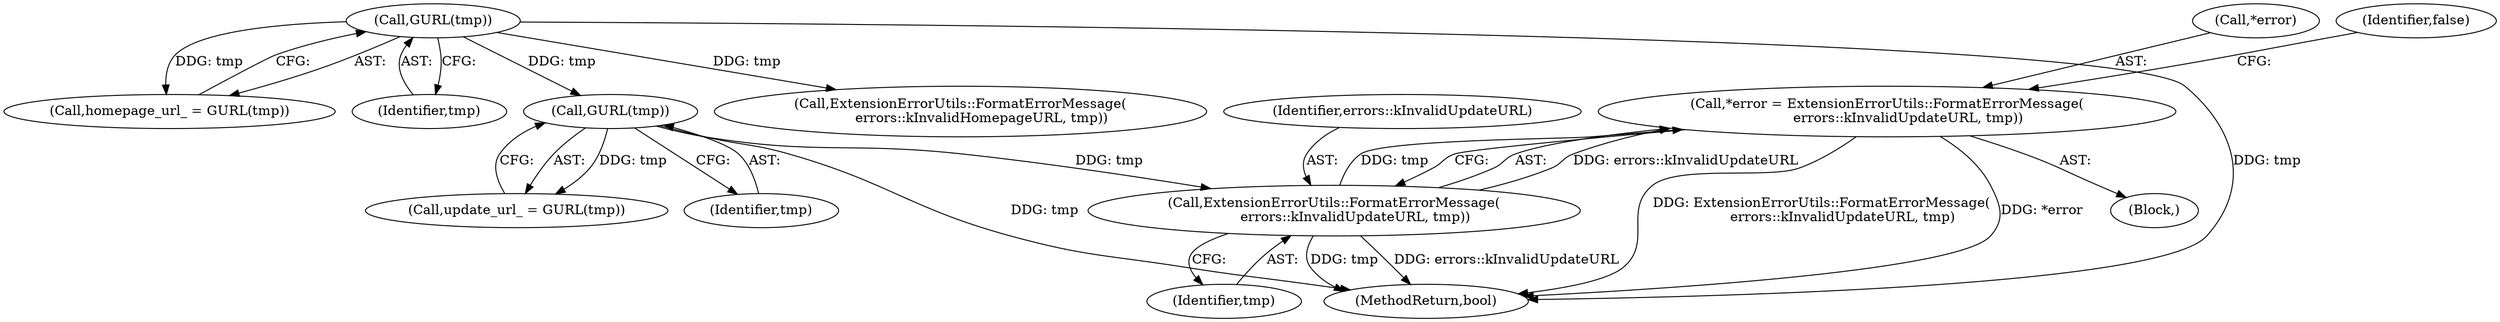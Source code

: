 digraph "0_Chrome_c63f2b7fe4fe2977f858a8e36d5f48db17eff2e7_30@pointer" {
"1000329" [label="(Call,*error = ExtensionErrorUtils::FormatErrorMessage(\n          errors::kInvalidUpdateURL, tmp))"];
"1000332" [label="(Call,ExtensionErrorUtils::FormatErrorMessage(\n          errors::kInvalidUpdateURL, tmp))"];
"1000321" [label="(Call,GURL(tmp))"];
"1000277" [label="(Call,GURL(tmp))"];
"1000278" [label="(Identifier,tmp)"];
"1000322" [label="(Identifier,tmp)"];
"1000333" [label="(Identifier,errors::kInvalidUpdateURL)"];
"1000321" [label="(Call,GURL(tmp))"];
"1000330" [label="(Call,*error)"];
"1000329" [label="(Call,*error = ExtensionErrorUtils::FormatErrorMessage(\n          errors::kInvalidUpdateURL, tmp))"];
"1000275" [label="(Call,homepage_url_ = GURL(tmp))"];
"1000277" [label="(Call,GURL(tmp))"];
"1002360" [label="(MethodReturn,bool)"];
"1000294" [label="(Call,ExtensionErrorUtils::FormatErrorMessage(\n          errors::kInvalidHomepageURL, tmp))"];
"1000319" [label="(Call,update_url_ = GURL(tmp))"];
"1000328" [label="(Block,)"];
"1000332" [label="(Call,ExtensionErrorUtils::FormatErrorMessage(\n          errors::kInvalidUpdateURL, tmp))"];
"1000334" [label="(Identifier,tmp)"];
"1000336" [label="(Identifier,false)"];
"1000329" -> "1000328"  [label="AST: "];
"1000329" -> "1000332"  [label="CFG: "];
"1000330" -> "1000329"  [label="AST: "];
"1000332" -> "1000329"  [label="AST: "];
"1000336" -> "1000329"  [label="CFG: "];
"1000329" -> "1002360"  [label="DDG: ExtensionErrorUtils::FormatErrorMessage(\n          errors::kInvalidUpdateURL, tmp)"];
"1000329" -> "1002360"  [label="DDG: *error"];
"1000332" -> "1000329"  [label="DDG: errors::kInvalidUpdateURL"];
"1000332" -> "1000329"  [label="DDG: tmp"];
"1000332" -> "1000334"  [label="CFG: "];
"1000333" -> "1000332"  [label="AST: "];
"1000334" -> "1000332"  [label="AST: "];
"1000332" -> "1002360"  [label="DDG: tmp"];
"1000332" -> "1002360"  [label="DDG: errors::kInvalidUpdateURL"];
"1000321" -> "1000332"  [label="DDG: tmp"];
"1000321" -> "1000319"  [label="AST: "];
"1000321" -> "1000322"  [label="CFG: "];
"1000322" -> "1000321"  [label="AST: "];
"1000319" -> "1000321"  [label="CFG: "];
"1000321" -> "1002360"  [label="DDG: tmp"];
"1000321" -> "1000319"  [label="DDG: tmp"];
"1000277" -> "1000321"  [label="DDG: tmp"];
"1000277" -> "1000275"  [label="AST: "];
"1000277" -> "1000278"  [label="CFG: "];
"1000278" -> "1000277"  [label="AST: "];
"1000275" -> "1000277"  [label="CFG: "];
"1000277" -> "1002360"  [label="DDG: tmp"];
"1000277" -> "1000275"  [label="DDG: tmp"];
"1000277" -> "1000294"  [label="DDG: tmp"];
}
